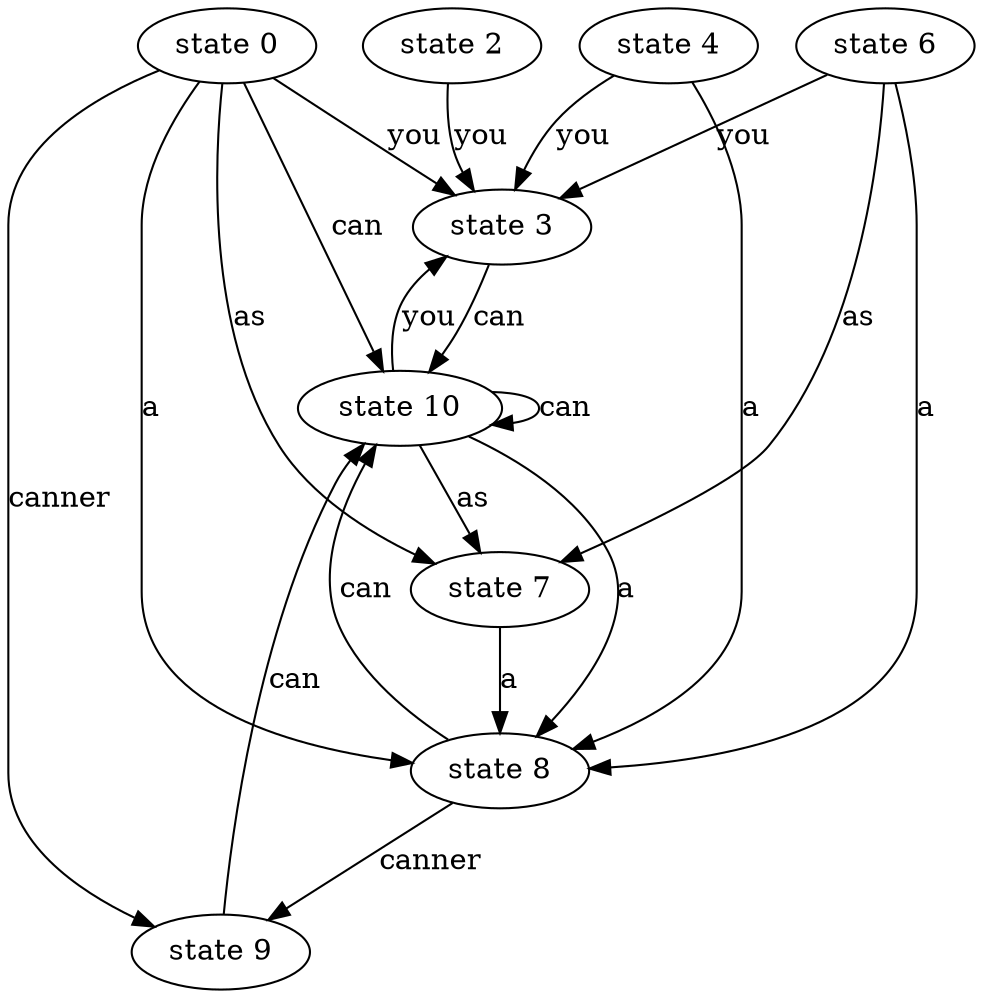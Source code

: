 digraph abc{ 
"state 2" -> "state 3" [ label="you" ]; 
"state 8" -> "state 9" [ label="canner" ]; 
"state 8" -> "state 10" [ label="can" ]; 
"state 10" -> "state 8" [ label="a" ]; 
"state 10" -> "state 7" [ label="as" ]; 
"state 10" -> "state 10" [ label="can" ]; 
"state 10" -> "state 3" [ label="you" ]; 
"state 9" -> "state 10" [ label="can" ]; 
"state 4" -> "state 8" [ label="a" ]; 
"state 4" -> "state 3" [ label="you" ]; 
"state 7" -> "state 8" [ label="a" ]; 
"state 3" -> "state 10" [ label="can" ]; 
"state 0" -> "state 8" [ label="a" ]; 
"state 0" -> "state 9" [ label="canner" ]; 
"state 0" -> "state 7" [ label="as" ]; 
"state 0" -> "state 10" [ label="can" ]; 
"state 0" -> "state 3" [ label="you" ]; 
"state 6" -> "state 8" [ label="a" ]; 
"state 6" -> "state 7" [ label="as" ]; 
"state 6" -> "state 3" [ label="you" ]; 
}
